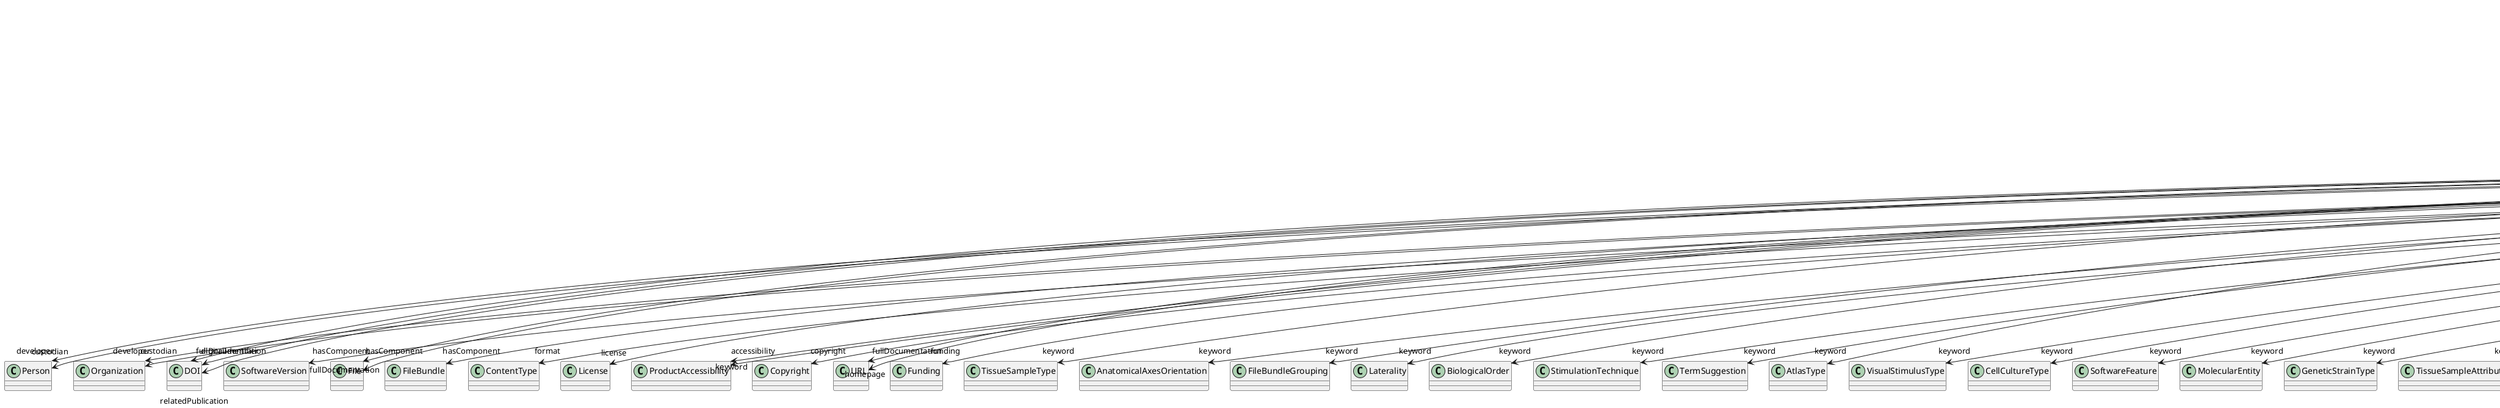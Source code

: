 @startuml
class WorkflowRecipeVersion {
+developer
+digitalIdentifier
+hasComponent
+format
+isAlternativeVersionOf
+isNewVersionOf
+license
+accessibility
+copyright
+custodian
+description
+fullDocumentation
+fullName
+funding
+homepage
+howToCite
+keyword
+otherContribution
+relatedPublication
+releaseDate
+repository
+shortName
+supportChannel
+versionIdentifier
+versionInnovation

}
WorkflowRecipeVersion -d-> "developer" Person
WorkflowRecipeVersion -d-> "developer" Organization
WorkflowRecipeVersion -d-> "digitalIdentifier" DOI
WorkflowRecipeVersion -d-> "hasComponent" WorkflowRecipeVersion
WorkflowRecipeVersion -d-> "hasComponent" SoftwareVersion
WorkflowRecipeVersion -d-> "hasComponent" File
WorkflowRecipeVersion -d-> "hasComponent" FileBundle
WorkflowRecipeVersion -d-> "format" ContentType
WorkflowRecipeVersion -d-> "isAlternativeVersionOf" WorkflowRecipeVersion
WorkflowRecipeVersion -d-> "isNewVersionOf" WorkflowRecipeVersion
WorkflowRecipeVersion -d-> "license" License
WorkflowRecipeVersion -d-> "accessibility" ProductAccessibility
WorkflowRecipeVersion -d-> "copyright" Copyright
WorkflowRecipeVersion -d-> "custodian" Person
WorkflowRecipeVersion -d-> "custodian" Organization
WorkflowRecipeVersion -d-> "fullDocumentation" DOI
WorkflowRecipeVersion -d-> "fullDocumentation" File
WorkflowRecipeVersion -d-> "fullDocumentation" URL
WorkflowRecipeVersion -d-> "funding" Funding
WorkflowRecipeVersion -d-> "homepage" URL
WorkflowRecipeVersion -d-> "keyword" TissueSampleType
WorkflowRecipeVersion -d-> "keyword" ProductAccessibility
WorkflowRecipeVersion -d-> "keyword" AnatomicalAxesOrientation
WorkflowRecipeVersion -d-> "keyword" FileBundleGrouping
WorkflowRecipeVersion -d-> "keyword" Laterality
WorkflowRecipeVersion -d-> "keyword" BiologicalOrder
WorkflowRecipeVersion -d-> "keyword" StimulationTechnique
WorkflowRecipeVersion -d-> "keyword" TermSuggestion
WorkflowRecipeVersion -d-> "keyword" AtlasType
WorkflowRecipeVersion -d-> "keyword" VisualStimulusType
WorkflowRecipeVersion -d-> "keyword" CellCultureType
WorkflowRecipeVersion -d-> "keyword" SoftwareFeature
WorkflowRecipeVersion -d-> "keyword" MolecularEntity
WorkflowRecipeVersion -d-> "keyword" GeneticStrainType
WorkflowRecipeVersion -d-> "keyword" TissueSampleAttribute
WorkflowRecipeVersion -d-> "keyword" GustatoryStimulusType
WorkflowRecipeVersion -d-> "keyword" LearningResourceType
WorkflowRecipeVersion -d-> "keyword" Technique
WorkflowRecipeVersion -d-> "keyword" ContributionType
WorkflowRecipeVersion -d-> "keyword" AgeCategory
WorkflowRecipeVersion -d-> "keyword" Organ
WorkflowRecipeVersion -d-> "keyword" TypeOfUncertainty
WorkflowRecipeVersion -d-> "keyword" FileRepositoryType
WorkflowRecipeVersion -d-> "keyword" OperatingDevice
WorkflowRecipeVersion -d-> "keyword" FileUsageRole
WorkflowRecipeVersion -d-> "keyword" Disease
WorkflowRecipeVersion -d-> "keyword" TactileStimulusType
WorkflowRecipeVersion -d-> "keyword" UnitOfMeasurement
WorkflowRecipeVersion -d-> "keyword" Language
WorkflowRecipeVersion -d-> "keyword" AuditoryStimulusType
WorkflowRecipeVersion -d-> "keyword" UBERONParcellation
WorkflowRecipeVersion -d-> "keyword" BiologicalSex
WorkflowRecipeVersion -d-> "keyword" DeviceType
WorkflowRecipeVersion -d-> "keyword" SubjectAttribute
WorkflowRecipeVersion -d-> "keyword" StimulationApproach
WorkflowRecipeVersion -d-> "keyword" SetupType
WorkflowRecipeVersion -d-> "keyword" SoftwareApplicationCategory
WorkflowRecipeVersion -d-> "keyword" Species
WorkflowRecipeVersion -d-> "keyword" EducationalLevel
WorkflowRecipeVersion -d-> "keyword" ProgrammingLanguage
WorkflowRecipeVersion -d-> "keyword" OpticalStimulusType
WorkflowRecipeVersion -d-> "keyword" DiseaseModel
WorkflowRecipeVersion -d-> "keyword" OlfactoryStimulusType
WorkflowRecipeVersion -d-> "keyword" DataType
WorkflowRecipeVersion -d-> "keyword" ExperimentalApproach
WorkflowRecipeVersion -d-> "keyword" DifferenceMeasure
WorkflowRecipeVersion -d-> "keyword" MetaDataModelType
WorkflowRecipeVersion -d-> "keyword" AnnotationType
WorkflowRecipeVersion -d-> "keyword" Handedness
WorkflowRecipeVersion -d-> "keyword" EthicsAssessment
WorkflowRecipeVersion -d-> "keyword" SemanticDataType
WorkflowRecipeVersion -d-> "keyword" CranialWindowConstructionType
WorkflowRecipeVersion -d-> "keyword" MeasuredQuantity
WorkflowRecipeVersion -d-> "keyword" OperatingSystem
WorkflowRecipeVersion -d-> "keyword" Terminology
WorkflowRecipeVersion -d-> "keyword" CriteriaQualityType
WorkflowRecipeVersion -d-> "keyword" ActionStatusType
WorkflowRecipeVersion -d-> "keyword" AnatomicalPlane
WorkflowRecipeVersion -d-> "keyword" ChemicalMixtureType
WorkflowRecipeVersion -d-> "keyword" ModelScope
WorkflowRecipeVersion -d-> "keyword" ModelAbstractionLevel
WorkflowRecipeVersion -d-> "keyword" CranialWindowReinforcementType
WorkflowRecipeVersion -d-> "keyword" PreparationType
WorkflowRecipeVersion -d-> "keyword" Service
WorkflowRecipeVersion -d-> "keyword" PatchClampVariation
WorkflowRecipeVersion -d-> "keyword" CellType
WorkflowRecipeVersion -d-> "keyword" BreedingType
WorkflowRecipeVersion -d-> "keyword" QualitativeOverlap
WorkflowRecipeVersion -d-> "keyword" ElectericalStimulusType
WorkflowRecipeVersion -d-> "keyword" SubcellularEntity
WorkflowRecipeVersion -d-> "otherContribution" Contribution
WorkflowRecipeVersion -d-> "relatedPublication" DOI
WorkflowRecipeVersion -d-> "relatedPublication" ISBN
WorkflowRecipeVersion -d-> "relatedPublication" HANDLE
WorkflowRecipeVersion -d-> "repository" FileRepository

@enduml